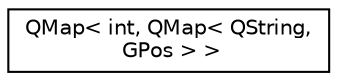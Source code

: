 digraph "类继承关系图"
{
  edge [fontname="Helvetica",fontsize="10",labelfontname="Helvetica",labelfontsize="10"];
  node [fontname="Helvetica",fontsize="10",shape=record];
  rankdir="LR";
  Node0 [label="QMap\< int, QMap\< QString,\l GPos \> \>",height=0.2,width=0.4,color="black", fillcolor="white", style="filled",URL="$class_q_map.html"];
}
